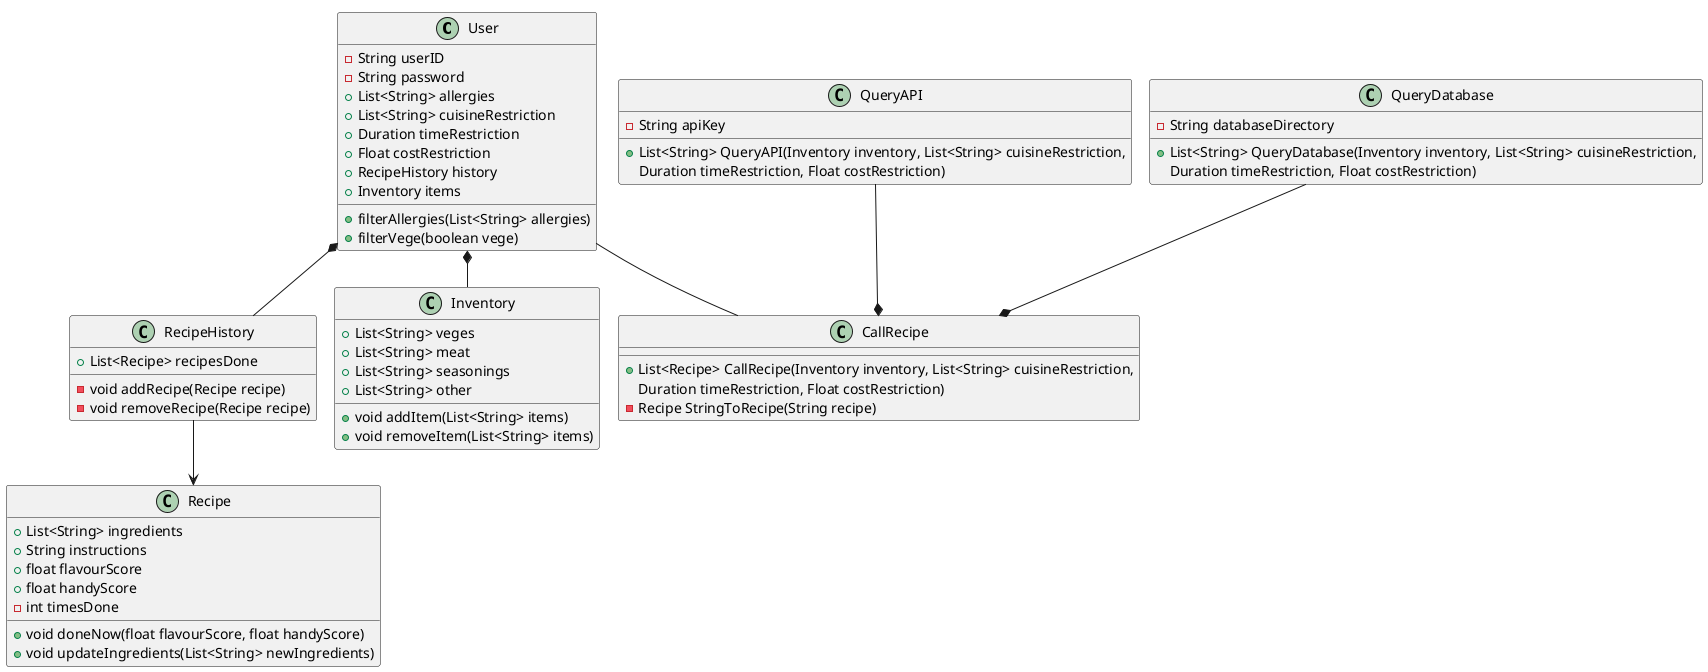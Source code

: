 @startuml
!pragma layout smetana
'https://plantuml.com/sequence-diagram

class User {
-String userID
-String password
+List<String> allergies
+List<String> cuisineRestriction
+Duration timeRestriction
+Float costRestriction
+RecipeHistory history
+Inventory items

+ filterAllergies(List<String> allergies)
+ filterVege(boolean vege)
}

class RecipeHistory{
+List<Recipe> recipesDone

-void addRecipe(Recipe recipe)
-void removeRecipe(Recipe recipe)
}

class Recipe{
+List<String> ingredients
+String instructions
+float flavourScore
+float handyScore
-int timesDone

+void doneNow(float flavourScore, float handyScore)
+void updateIngredients(List<String> newIngredients)
}

class Inventory {
+List<String> veges
+List<String> meat
+List<String> seasonings
+List<String> other

+void addItem(List<String> items)
+void removeItem(List<String> items)
}



class CallRecipe {
+List<Recipe> CallRecipe(Inventory inventory, List<String> cuisineRestriction,
 Duration timeRestriction, Float costRestriction)
-Recipe StringToRecipe(String recipe)
}

class QueryAPI {
-String apiKey
+List<String> QueryAPI(Inventory inventory, List<String> cuisineRestriction,
Duration timeRestriction, Float costRestriction)
}

class QueryDatabase {
-String databaseDirectory
+List<String> QueryDatabase(Inventory inventory, List<String> cuisineRestriction,
Duration timeRestriction, Float costRestriction)
}

RecipeHistory --> Recipe
User *-- Inventory
User *-- RecipeHistory
QueryAPI --* CallRecipe
QueryDatabase --* CallRecipe
User -- CallRecipe

@enduml